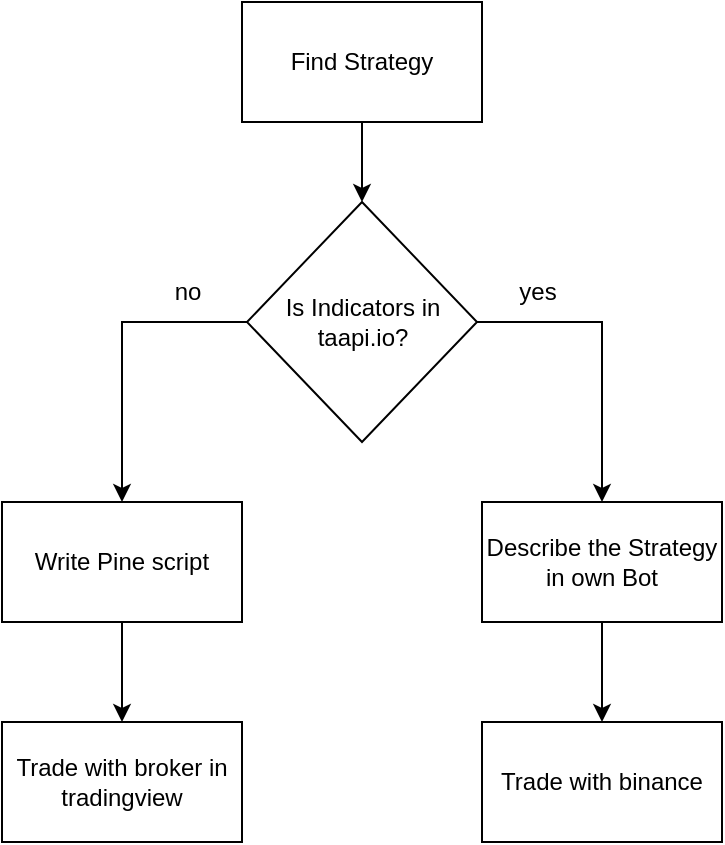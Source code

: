 <mxfile version="16.2.7" type="device"><diagram id="uG-wod9h1m4uCCOCNCKL" name="Page-1"><mxGraphModel dx="782" dy="735" grid="1" gridSize="10" guides="1" tooltips="1" connect="1" arrows="1" fold="1" page="1" pageScale="1" pageWidth="850" pageHeight="1100" math="0" shadow="0"><root><mxCell id="0"/><mxCell id="1" parent="0"/><mxCell id="gzPYVCqYQjTiCUTtQKGf-14" style="edgeStyle=orthogonalEdgeStyle;rounded=0;orthogonalLoop=1;jettySize=auto;html=1;entryX=0.5;entryY=0;entryDx=0;entryDy=0;" edge="1" parent="1" source="gzPYVCqYQjTiCUTtQKGf-1" target="gzPYVCqYQjTiCUTtQKGf-2"><mxGeometry relative="1" as="geometry"/></mxCell><mxCell id="gzPYVCqYQjTiCUTtQKGf-1" value="Find Strategy" style="rounded=0;whiteSpace=wrap;html=1;" vertex="1" parent="1"><mxGeometry x="305" y="230" width="120" height="60" as="geometry"/></mxCell><mxCell id="gzPYVCqYQjTiCUTtQKGf-4" style="edgeStyle=orthogonalEdgeStyle;rounded=0;orthogonalLoop=1;jettySize=auto;html=1;entryX=0.5;entryY=0;entryDx=0;entryDy=0;" edge="1" parent="1" source="gzPYVCqYQjTiCUTtQKGf-2" target="gzPYVCqYQjTiCUTtQKGf-3"><mxGeometry relative="1" as="geometry"/></mxCell><mxCell id="gzPYVCqYQjTiCUTtQKGf-10" style="edgeStyle=orthogonalEdgeStyle;rounded=0;orthogonalLoop=1;jettySize=auto;html=1;entryX=0.5;entryY=0;entryDx=0;entryDy=0;" edge="1" parent="1" source="gzPYVCqYQjTiCUTtQKGf-2" target="gzPYVCqYQjTiCUTtQKGf-9"><mxGeometry relative="1" as="geometry"/></mxCell><mxCell id="gzPYVCqYQjTiCUTtQKGf-2" value="Is Indicators in taapi.io?" style="rhombus;whiteSpace=wrap;html=1;" vertex="1" parent="1"><mxGeometry x="307.5" y="330" width="115" height="120" as="geometry"/></mxCell><mxCell id="gzPYVCqYQjTiCUTtQKGf-8" style="edgeStyle=orthogonalEdgeStyle;rounded=0;orthogonalLoop=1;jettySize=auto;html=1;entryX=0.5;entryY=0;entryDx=0;entryDy=0;" edge="1" parent="1" source="gzPYVCqYQjTiCUTtQKGf-3" target="gzPYVCqYQjTiCUTtQKGf-7"><mxGeometry relative="1" as="geometry"/></mxCell><mxCell id="gzPYVCqYQjTiCUTtQKGf-3" value="Describe the Strategy in own Bot" style="rounded=0;whiteSpace=wrap;html=1;" vertex="1" parent="1"><mxGeometry x="425" y="480" width="120" height="60" as="geometry"/></mxCell><mxCell id="gzPYVCqYQjTiCUTtQKGf-5" value="yes" style="text;html=1;strokeColor=none;fillColor=none;align=center;verticalAlign=middle;whiteSpace=wrap;rounded=0;" vertex="1" parent="1"><mxGeometry x="423" y="360" width="60" height="30" as="geometry"/></mxCell><mxCell id="gzPYVCqYQjTiCUTtQKGf-7" value="Trade with binance" style="rounded=0;whiteSpace=wrap;html=1;" vertex="1" parent="1"><mxGeometry x="425" y="590" width="120" height="60" as="geometry"/></mxCell><mxCell id="gzPYVCqYQjTiCUTtQKGf-13" style="edgeStyle=orthogonalEdgeStyle;rounded=0;orthogonalLoop=1;jettySize=auto;html=1;" edge="1" parent="1" source="gzPYVCqYQjTiCUTtQKGf-9" target="gzPYVCqYQjTiCUTtQKGf-12"><mxGeometry relative="1" as="geometry"/></mxCell><mxCell id="gzPYVCqYQjTiCUTtQKGf-9" value="Write Pine script" style="rounded=0;whiteSpace=wrap;html=1;" vertex="1" parent="1"><mxGeometry x="185" y="480" width="120" height="60" as="geometry"/></mxCell><mxCell id="gzPYVCqYQjTiCUTtQKGf-11" value="no" style="text;html=1;strokeColor=none;fillColor=none;align=center;verticalAlign=middle;whiteSpace=wrap;rounded=0;" vertex="1" parent="1"><mxGeometry x="248" y="360" width="60" height="30" as="geometry"/></mxCell><mxCell id="gzPYVCqYQjTiCUTtQKGf-12" value="Trade with broker in tradingview" style="rounded=0;whiteSpace=wrap;html=1;" vertex="1" parent="1"><mxGeometry x="185" y="590" width="120" height="60" as="geometry"/></mxCell></root></mxGraphModel></diagram></mxfile>